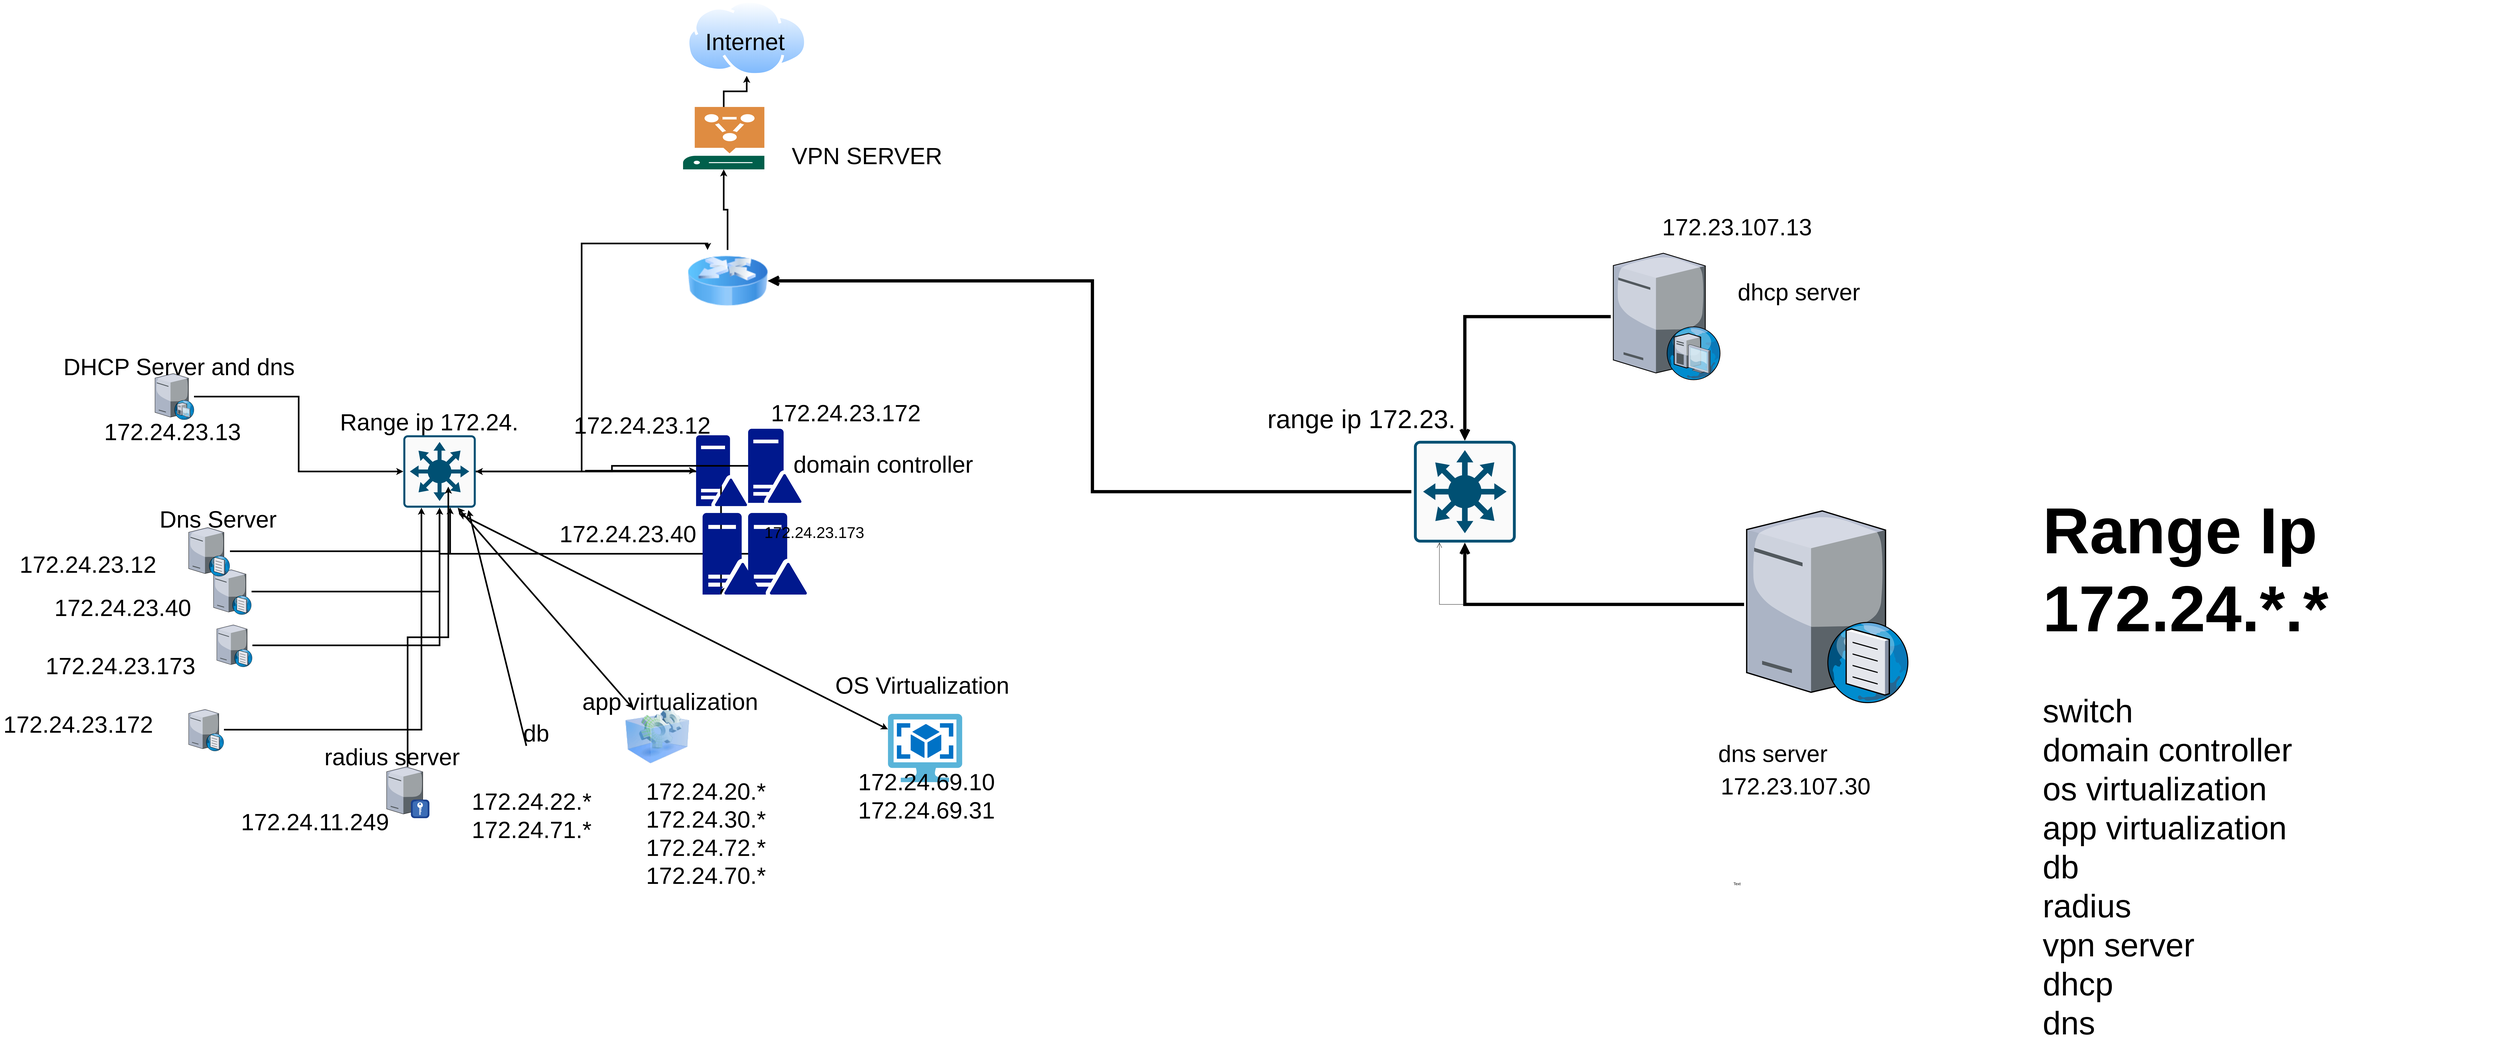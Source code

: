 <mxfile version="15.3.5" type="github">
  <diagram id="l8hXMBHkgcEJcSW0mbfh" name="Page-1">
    <mxGraphModel dx="9849" dy="3423" grid="1" gridSize="10" guides="1" tooltips="1" connect="1" arrows="1" fold="1" page="1" pageScale="1" pageWidth="1169" pageHeight="827" math="0" shadow="0">
      <root>
        <mxCell id="0" />
        <mxCell id="1" parent="0" />
        <mxCell id="v-oxT2buTYklCNRCgCxq-1" value="" style="aspect=fixed;perimeter=ellipsePerimeter;html=1;align=center;shadow=0;dashed=0;spacingTop=3;image;image=img/lib/active_directory/internet_cloud.svg;strokeWidth=5;" parent="1" vertex="1">
          <mxGeometry x="1680.72" y="1421" width="370" height="233.1" as="geometry" />
        </mxCell>
        <mxCell id="v-oxT2buTYklCNRCgCxq-2" value="&lt;font style=&quot;font-size: 72px&quot;&gt;Internet&lt;/font&gt;" style="text;html=1;align=center;verticalAlign=middle;resizable=0;points=[];autosize=1;strokeColor=none;fillColor=none;strokeWidth=5;" parent="1" vertex="1">
          <mxGeometry x="1730" y="1530" width="260" height="40" as="geometry" />
        </mxCell>
        <mxCell id="v-oxT2buTYklCNRCgCxq-72" style="edgeStyle=orthogonalEdgeStyle;rounded=0;orthogonalLoop=1;jettySize=auto;html=1;entryX=0.5;entryY=1;entryDx=0;entryDy=0;strokeWidth=5;" parent="1" source="v-oxT2buTYklCNRCgCxq-3" target="v-oxT2buTYklCNRCgCxq-1" edge="1">
          <mxGeometry relative="1" as="geometry" />
        </mxCell>
        <mxCell id="v-oxT2buTYklCNRCgCxq-3" value="" style="sketch=0;pointerEvents=1;shadow=0;dashed=0;html=1;strokeColor=none;fillColor=#005F4B;labelPosition=center;verticalLabelPosition=bottom;verticalAlign=top;align=center;outlineConnect=0;shape=mxgraph.veeam2.vpn_server;strokeWidth=5;" parent="1" vertex="1">
          <mxGeometry x="1670" y="1750" width="250" height="192" as="geometry" />
        </mxCell>
        <mxCell id="v-oxT2buTYklCNRCgCxq-4" value="&lt;font style=&quot;font-size: 72px&quot;&gt;VPN SERVER&lt;/font&gt;" style="text;html=1;align=center;verticalAlign=middle;resizable=0;points=[];autosize=1;strokeColor=none;fillColor=none;strokeWidth=5;" parent="1" vertex="1">
          <mxGeometry x="1995" y="1881" width="480" height="40" as="geometry" />
        </mxCell>
        <mxCell id="v-oxT2buTYklCNRCgCxq-15" style="edgeStyle=orthogonalEdgeStyle;rounded=0;orthogonalLoop=1;jettySize=auto;html=1;strokeWidth=5;" parent="1" source="v-oxT2buTYklCNRCgCxq-5" target="v-oxT2buTYklCNRCgCxq-9" edge="1">
          <mxGeometry relative="1" as="geometry" />
        </mxCell>
        <mxCell id="v-oxT2buTYklCNRCgCxq-16" style="edgeStyle=orthogonalEdgeStyle;rounded=0;orthogonalLoop=1;jettySize=auto;html=1;entryX=0.314;entryY=1.005;entryDx=0;entryDy=0;entryPerimeter=0;strokeWidth=5;" parent="1" source="v-oxT2buTYklCNRCgCxq-5" target="v-oxT2buTYklCNRCgCxq-12" edge="1">
          <mxGeometry relative="1" as="geometry" />
        </mxCell>
        <mxCell id="v-oxT2buTYklCNRCgCxq-73" style="edgeStyle=orthogonalEdgeStyle;rounded=0;orthogonalLoop=1;jettySize=auto;html=1;entryX=0.25;entryY=0;entryDx=0;entryDy=0;strokeWidth=5;" parent="1" source="v-oxT2buTYklCNRCgCxq-5" target="v-oxT2buTYklCNRCgCxq-54" edge="1">
          <mxGeometry relative="1" as="geometry" />
        </mxCell>
        <mxCell id="v-oxT2buTYklCNRCgCxq-5" value="" style="sketch=0;points=[[0.015,0.015,0],[0.985,0.015,0],[0.985,0.985,0],[0.015,0.985,0],[0.25,0,0],[0.5,0,0],[0.75,0,0],[1,0.25,0],[1,0.5,0],[1,0.75,0],[0.75,1,0],[0.5,1,0],[0.25,1,0],[0,0.75,0],[0,0.5,0],[0,0.25,0]];verticalLabelPosition=bottom;html=1;verticalAlign=top;aspect=fixed;align=center;pointerEvents=1;shape=mxgraph.cisco19.rect;prIcon=l3_switch;fillColor=#FAFAFA;strokeColor=#005073;strokeWidth=5;" parent="1" vertex="1">
          <mxGeometry x="810" y="2760" width="222.7" height="222.7" as="geometry" />
        </mxCell>
        <mxCell id="v-oxT2buTYklCNRCgCxq-62" style="edgeStyle=orthogonalEdgeStyle;rounded=0;orthogonalLoop=1;jettySize=auto;html=1;entryX=0;entryY=0.5;entryDx=0;entryDy=0;entryPerimeter=0;strokeWidth=5;" parent="1" source="v-oxT2buTYklCNRCgCxq-6" target="v-oxT2buTYklCNRCgCxq-5" edge="1">
          <mxGeometry relative="1" as="geometry" />
        </mxCell>
        <mxCell id="v-oxT2buTYklCNRCgCxq-6" value="" style="verticalLabelPosition=bottom;sketch=0;aspect=fixed;html=1;verticalAlign=top;strokeColor=none;align=center;outlineConnect=0;shape=mxgraph.citrix.dhcp_server;strokeWidth=5;" parent="1" vertex="1">
          <mxGeometry x="46.5" y="2570" width="120" height="142.1" as="geometry" />
        </mxCell>
        <mxCell id="v-oxT2buTYklCNRCgCxq-8" value="&lt;font style=&quot;font-size: 72px&quot;&gt;DHCP Server and dns&lt;/font&gt;" style="text;html=1;align=center;verticalAlign=middle;resizable=0;points=[];autosize=1;strokeColor=none;fillColor=none;strokeWidth=5;" parent="1" vertex="1">
          <mxGeometry x="-245" y="2530" width="730" height="40" as="geometry" />
        </mxCell>
        <mxCell id="v-oxT2buTYklCNRCgCxq-9" value="" style="sketch=0;aspect=fixed;pointerEvents=1;shadow=0;dashed=0;html=1;strokeColor=none;labelPosition=center;verticalLabelPosition=bottom;verticalAlign=top;align=center;fillColor=#00188D;shape=mxgraph.mscae.enterprise.domain_controller;strokeWidth=5;" parent="1" vertex="1">
          <mxGeometry x="1710" y="2760" width="156.88" height="217.89" as="geometry" />
        </mxCell>
        <mxCell id="v-oxT2buTYklCNRCgCxq-78" style="edgeStyle=orthogonalEdgeStyle;rounded=0;orthogonalLoop=1;jettySize=auto;html=1;entryX=0.646;entryY=0.994;entryDx=0;entryDy=0;entryPerimeter=0;strokeWidth=5;" parent="1" source="v-oxT2buTYklCNRCgCxq-10" target="v-oxT2buTYklCNRCgCxq-5" edge="1">
          <mxGeometry relative="1" as="geometry" />
        </mxCell>
        <mxCell id="v-oxT2buTYklCNRCgCxq-10" value="" style="sketch=0;aspect=fixed;pointerEvents=1;shadow=0;dashed=0;html=1;strokeColor=none;labelPosition=center;verticalLabelPosition=bottom;verticalAlign=top;align=center;fillColor=#00188D;shape=mxgraph.mscae.enterprise.domain_controller;strokeWidth=5;" parent="1" vertex="1">
          <mxGeometry x="1870" y="2999" width="180.72" height="251" as="geometry" />
        </mxCell>
        <mxCell id="v-oxT2buTYklCNRCgCxq-79" style="edgeStyle=orthogonalEdgeStyle;rounded=0;orthogonalLoop=1;jettySize=auto;html=1;strokeWidth=5;" parent="1" source="v-oxT2buTYklCNRCgCxq-11" target="v-oxT2buTYklCNRCgCxq-5" edge="1">
          <mxGeometry relative="1" as="geometry" />
        </mxCell>
        <mxCell id="v-oxT2buTYklCNRCgCxq-11" value="" style="sketch=0;aspect=fixed;pointerEvents=1;shadow=0;dashed=0;html=1;strokeColor=none;labelPosition=center;verticalLabelPosition=bottom;verticalAlign=top;align=center;fillColor=#00188D;shape=mxgraph.mscae.enterprise.domain_controller;strokeWidth=5;" parent="1" vertex="1">
          <mxGeometry x="1870" y="2740" width="164.08" height="227.89" as="geometry" />
        </mxCell>
        <mxCell id="v-oxT2buTYklCNRCgCxq-77" style="edgeStyle=orthogonalEdgeStyle;rounded=0;orthogonalLoop=1;jettySize=auto;html=1;strokeWidth=5;" parent="1" source="v-oxT2buTYklCNRCgCxq-12" target="v-oxT2buTYklCNRCgCxq-5" edge="1">
          <mxGeometry relative="1" as="geometry" />
        </mxCell>
        <mxCell id="v-oxT2buTYklCNRCgCxq-12" value="" style="sketch=0;aspect=fixed;pointerEvents=1;shadow=0;dashed=0;html=1;strokeColor=none;labelPosition=center;verticalLabelPosition=bottom;verticalAlign=top;align=center;fillColor=#00188D;shape=mxgraph.mscae.enterprise.domain_controller;strokeWidth=5;" parent="1" vertex="1">
          <mxGeometry x="1730" y="2999" width="180.72" height="251" as="geometry" />
        </mxCell>
        <mxCell id="v-oxT2buTYklCNRCgCxq-14" value="&lt;font style=&quot;font-size: 72px&quot;&gt;172.24.23.13&lt;/font&gt;" style="text;html=1;align=center;verticalAlign=middle;resizable=0;points=[];autosize=1;strokeColor=none;fillColor=none;strokeWidth=5;" parent="1" vertex="1">
          <mxGeometry x="-120" y="2730" width="440" height="40" as="geometry" />
        </mxCell>
        <mxCell id="v-oxT2buTYklCNRCgCxq-21" value="&lt;font style=&quot;font-size: 72px&quot;&gt;172.24.23.172&lt;/font&gt;" style="text;html=1;align=center;verticalAlign=middle;resizable=0;points=[];autosize=1;strokeColor=none;fillColor=none;strokeWidth=5;" parent="1" vertex="1">
          <mxGeometry x="1930" y="2672.1" width="480" height="40" as="geometry" />
        </mxCell>
        <mxCell id="v-oxT2buTYklCNRCgCxq-22" value="&lt;font style=&quot;font-size: 48px&quot;&gt;172.24.23.173&lt;/font&gt;" style="text;html=1;align=center;verticalAlign=middle;resizable=0;points=[];autosize=1;strokeColor=none;fillColor=none;strokeWidth=5;" parent="1" vertex="1">
          <mxGeometry x="1913" y="3044" width="320" height="30" as="geometry" />
        </mxCell>
        <mxCell id="v-oxT2buTYklCNRCgCxq-24" value="&lt;font style=&quot;font-size: 72px&quot;&gt;172.24.23.12&lt;/font&gt;" style="text;html=1;align=center;verticalAlign=middle;resizable=0;points=[];autosize=1;strokeColor=none;fillColor=none;strokeWidth=5;" parent="1" vertex="1">
          <mxGeometry x="1323.7" y="2710" width="440" height="40" as="geometry" />
        </mxCell>
        <mxCell id="v-oxT2buTYklCNRCgCxq-25" value="&lt;font style=&quot;font-size: 72px&quot;&gt;domain controller&lt;/font&gt;" style="text;html=1;align=center;verticalAlign=middle;resizable=0;points=[];autosize=1;strokeColor=none;fillColor=none;strokeWidth=5;" parent="1" vertex="1">
          <mxGeometry x="2000" y="2830" width="570" height="40" as="geometry" />
        </mxCell>
        <mxCell id="v-oxT2buTYklCNRCgCxq-39" style="edgeStyle=orthogonalEdgeStyle;rounded=0;orthogonalLoop=1;jettySize=auto;html=1;strokeWidth=5;" parent="1" source="v-oxT2buTYklCNRCgCxq-26" target="v-oxT2buTYklCNRCgCxq-5" edge="1">
          <mxGeometry relative="1" as="geometry" />
        </mxCell>
        <mxCell id="v-oxT2buTYklCNRCgCxq-26" value="" style="verticalLabelPosition=bottom;sketch=0;aspect=fixed;html=1;verticalAlign=top;strokeColor=none;align=center;outlineConnect=0;shape=mxgraph.citrix.dns_server;strokeWidth=5;" parent="1" vertex="1">
          <mxGeometry x="226.5" y="3170" width="116.93" height="141.39" as="geometry" />
        </mxCell>
        <mxCell id="v-oxT2buTYklCNRCgCxq-40" style="edgeStyle=orthogonalEdgeStyle;rounded=0;orthogonalLoop=1;jettySize=auto;html=1;strokeWidth=5;" parent="1" source="v-oxT2buTYklCNRCgCxq-27" target="v-oxT2buTYklCNRCgCxq-5" edge="1">
          <mxGeometry relative="1" as="geometry" />
        </mxCell>
        <mxCell id="v-oxT2buTYklCNRCgCxq-27" value="" style="verticalLabelPosition=bottom;sketch=0;aspect=fixed;html=1;verticalAlign=top;strokeColor=none;align=center;outlineConnect=0;shape=mxgraph.citrix.dns_server;strokeWidth=5;" parent="1" vertex="1">
          <mxGeometry x="150" y="3040" width="127.02" height="153.59" as="geometry" />
        </mxCell>
        <mxCell id="v-oxT2buTYklCNRCgCxq-38" style="edgeStyle=orthogonalEdgeStyle;rounded=0;orthogonalLoop=1;jettySize=auto;html=1;entryX=0.5;entryY=1;entryDx=0;entryDy=0;entryPerimeter=0;strokeWidth=5;" parent="1" source="v-oxT2buTYklCNRCgCxq-28" target="v-oxT2buTYklCNRCgCxq-5" edge="1">
          <mxGeometry relative="1" as="geometry" />
        </mxCell>
        <mxCell id="v-oxT2buTYklCNRCgCxq-28" value="" style="verticalLabelPosition=bottom;sketch=0;aspect=fixed;html=1;verticalAlign=top;strokeColor=none;align=center;outlineConnect=0;shape=mxgraph.citrix.dns_server;strokeWidth=5;" parent="1" vertex="1">
          <mxGeometry x="236.5" y="3340" width="109.49" height="132.39" as="geometry" />
        </mxCell>
        <mxCell id="v-oxT2buTYklCNRCgCxq-37" style="edgeStyle=orthogonalEdgeStyle;rounded=0;orthogonalLoop=1;jettySize=auto;html=1;entryX=0.25;entryY=1;entryDx=0;entryDy=0;entryPerimeter=0;strokeWidth=5;" parent="1" source="v-oxT2buTYklCNRCgCxq-30" target="v-oxT2buTYklCNRCgCxq-5" edge="1">
          <mxGeometry relative="1" as="geometry" />
        </mxCell>
        <mxCell id="v-oxT2buTYklCNRCgCxq-30" value="" style="verticalLabelPosition=bottom;sketch=0;aspect=fixed;html=1;verticalAlign=top;strokeColor=none;align=center;outlineConnect=0;shape=mxgraph.citrix.dns_server;strokeWidth=5;" parent="1" vertex="1">
          <mxGeometry x="150" y="3600" width="108.55" height="131.25" as="geometry" />
        </mxCell>
        <mxCell id="v-oxT2buTYklCNRCgCxq-32" value="&lt;font style=&quot;font-size: 72px&quot;&gt;172.24.23.172&lt;/font&gt;" style="text;html=1;align=center;verticalAlign=middle;resizable=0;points=[];autosize=1;strokeColor=none;fillColor=none;strokeWidth=5;" parent="1" vertex="1">
          <mxGeometry x="-430" y="3630.0" width="480" height="40" as="geometry" />
        </mxCell>
        <mxCell id="v-oxT2buTYklCNRCgCxq-33" value="&lt;font style=&quot;font-size: 72px&quot;&gt;172.24.23.173&lt;/font&gt;" style="text;html=1;align=center;verticalAlign=middle;resizable=0;points=[];autosize=1;strokeColor=none;fillColor=none;strokeWidth=5;" parent="1" vertex="1">
          <mxGeometry x="-300" y="3449.89" width="480" height="40" as="geometry" />
        </mxCell>
        <mxCell id="v-oxT2buTYklCNRCgCxq-34" value="&lt;font style=&quot;font-size: 72px&quot;&gt;172.24.23.40&lt;/font&gt;" style="text;html=1;align=center;verticalAlign=middle;resizable=0;points=[];autosize=1;strokeColor=none;fillColor=none;strokeWidth=5;" parent="1" vertex="1">
          <mxGeometry x="-273.5" y="3271.39" width="440" height="40" as="geometry" />
        </mxCell>
        <mxCell id="v-oxT2buTYklCNRCgCxq-35" value="&lt;font style=&quot;font-size: 72px&quot;&gt;172.24.23.12&lt;/font&gt;" style="text;html=1;align=center;verticalAlign=middle;resizable=0;points=[];autosize=1;strokeColor=none;fillColor=none;strokeWidth=5;" parent="1" vertex="1">
          <mxGeometry x="-380" y="3137.89" width="440" height="40" as="geometry" />
        </mxCell>
        <mxCell id="v-oxT2buTYklCNRCgCxq-42" value="&lt;font style=&quot;font-size: 72px&quot;&gt;&lt;font&gt;Dns &lt;/font&gt;&lt;font&gt;Server&lt;/font&gt;&lt;/font&gt;" style="text;html=1;align=center;verticalAlign=middle;resizable=0;points=[];autosize=1;strokeColor=none;fillColor=none;strokeWidth=5;" parent="1" vertex="1">
          <mxGeometry x="50" y="2999" width="380" height="40" as="geometry" />
        </mxCell>
        <mxCell id="v-oxT2buTYklCNRCgCxq-43" value="" style="sketch=0;aspect=fixed;html=1;points=[];align=center;image;fontSize=12;image=img/lib/mscae/OS_Images_Classic.svg;strokeWidth=5;" parent="1" vertex="1">
          <mxGeometry x="2300" y="3617" width="228.26" height="210" as="geometry" />
        </mxCell>
        <mxCell id="v-oxT2buTYklCNRCgCxq-44" value="&lt;font&gt;&lt;font style=&quot;font-size: 72px&quot;&gt;172.24.69.10&lt;br&gt;172.24.69.31&lt;/font&gt;&lt;br&gt;&lt;/font&gt;" style="text;html=1;align=center;verticalAlign=middle;resizable=0;points=[];autosize=1;strokeColor=none;fillColor=none;strokeWidth=5;" parent="1" vertex="1">
          <mxGeometry x="2198" y="3830.0" width="440" height="80" as="geometry" />
        </mxCell>
        <mxCell id="v-oxT2buTYklCNRCgCxq-45" value="&lt;font style=&quot;font-size: 72px&quot;&gt;OS Virtualization&lt;/font&gt;" style="text;html=1;align=center;verticalAlign=middle;resizable=0;points=[];autosize=1;strokeColor=none;fillColor=none;strokeWidth=5;" parent="1" vertex="1">
          <mxGeometry x="2130" y="3510" width="550" height="40" as="geometry" />
        </mxCell>
        <mxCell id="v-oxT2buTYklCNRCgCxq-46" value="" style="shape=image;html=1;verticalAlign=top;verticalLabelPosition=bottom;labelBackgroundColor=#ffffff;imageAspect=0;aspect=fixed;image=https://cdn2.iconfinder.com/data/icons/whcompare-isometric-web-hosting-servers/50/database-cache-128.png;strokeWidth=5;" parent="1" vertex="1">
          <mxGeometry x="1140" y="3715.38" width="128" height="128" as="geometry" />
        </mxCell>
        <mxCell id="v-oxT2buTYklCNRCgCxq-47" value="&lt;font style=&quot;font-size: 72px&quot;&gt;172.24.22.*&lt;br&gt;172.24.71.*&lt;/font&gt;" style="text;html=1;align=center;verticalAlign=middle;resizable=0;points=[];autosize=1;strokeColor=none;fillColor=none;strokeWidth=5;" parent="1" vertex="1">
          <mxGeometry x="1014" y="3890" width="380" height="80" as="geometry" />
        </mxCell>
        <mxCell id="v-oxT2buTYklCNRCgCxq-48" value="" style="image;html=1;image=img/lib/clip_art/computers/Virtual_Application_128x128.png;strokeWidth=5;" parent="1" vertex="1">
          <mxGeometry x="1470" y="3600" width="240" height="170" as="geometry" />
        </mxCell>
        <mxCell id="v-oxT2buTYklCNRCgCxq-49" value="&lt;font style=&quot;font-size: 72px&quot;&gt;db&lt;/font&gt;" style="text;html=1;align=center;verticalAlign=middle;resizable=0;points=[];autosize=1;strokeColor=none;fillColor=none;strokeWidth=5;" parent="1" vertex="1">
          <mxGeometry x="1168" y="3656.63" width="100" height="40" as="geometry" />
        </mxCell>
        <mxCell id="v-oxT2buTYklCNRCgCxq-50" value="&lt;font&gt;&lt;font style=&quot;font-size: 72px&quot;&gt;172.24.20.*&lt;br&gt;172.24.30.*&lt;br&gt;172.24.72.*&lt;br&gt;172.24.70.*&lt;/font&gt;&lt;br&gt;&lt;/font&gt;" style="text;html=1;align=center;verticalAlign=middle;resizable=0;points=[];autosize=1;strokeColor=none;fillColor=none;strokeWidth=5;" parent="1" vertex="1">
          <mxGeometry x="1550" y="3910" width="380" height="150" as="geometry" />
        </mxCell>
        <mxCell id="v-oxT2buTYklCNRCgCxq-64" style="edgeStyle=orthogonalEdgeStyle;rounded=0;orthogonalLoop=1;jettySize=auto;html=1;entryX=0.621;entryY=0.709;entryDx=0;entryDy=0;entryPerimeter=0;strokeWidth=5;" parent="1" source="v-oxT2buTYklCNRCgCxq-51" target="v-oxT2buTYklCNRCgCxq-5" edge="1">
          <mxGeometry relative="1" as="geometry" />
        </mxCell>
        <mxCell id="v-oxT2buTYklCNRCgCxq-51" value="" style="verticalLabelPosition=bottom;sketch=0;aspect=fixed;html=1;verticalAlign=top;strokeColor=none;align=center;outlineConnect=0;shape=mxgraph.citrix.radius_server;strokeWidth=5;" parent="1" vertex="1">
          <mxGeometry x="758.69" y="3780" width="129.01" height="155.5" as="geometry" />
        </mxCell>
        <mxCell id="v-oxT2buTYklCNRCgCxq-52" value="&lt;font style=&quot;font-size: 72px&quot;&gt;radius server&lt;/font&gt;" style="text;html=1;align=center;verticalAlign=middle;resizable=0;points=[];autosize=1;strokeColor=none;fillColor=none;strokeWidth=5;" parent="1" vertex="1">
          <mxGeometry x="560" y="3730" width="430" height="40" as="geometry" />
        </mxCell>
        <mxCell id="v-oxT2buTYklCNRCgCxq-53" value="&lt;font style=&quot;font-size: 72px&quot;&gt;172.24.11.249&lt;/font&gt;" style="text;html=1;align=center;verticalAlign=middle;resizable=0;points=[];autosize=1;strokeColor=none;fillColor=none;strokeWidth=5;" parent="1" vertex="1">
          <mxGeometry x="303.0" y="3930" width="470" height="40" as="geometry" />
        </mxCell>
        <mxCell id="v-oxT2buTYklCNRCgCxq-56" style="edgeStyle=orthogonalEdgeStyle;rounded=0;orthogonalLoop=1;jettySize=auto;html=1;strokeWidth=5;" parent="1" source="v-oxT2buTYklCNRCgCxq-54" target="v-oxT2buTYklCNRCgCxq-3" edge="1">
          <mxGeometry relative="1" as="geometry" />
        </mxCell>
        <mxCell id="v-oxT2buTYklCNRCgCxq-54" value="" style="image;html=1;image=img/lib/clip_art/networking/Router_Icon_128x128.png;strokeWidth=5;" parent="1" vertex="1">
          <mxGeometry x="1683.7" y="2190" width="246.3" height="190" as="geometry" />
        </mxCell>
        <mxCell id="v-oxT2buTYklCNRCgCxq-67" value="" style="endArrow=classic;html=1;strokeWidth=5;" parent="1" source="v-oxT2buTYklCNRCgCxq-46" edge="1">
          <mxGeometry width="50" height="50" relative="1" as="geometry">
            <mxPoint x="1520" y="3680" as="sourcePoint" />
            <mxPoint x="1010" y="2990" as="targetPoint" />
          </mxGeometry>
        </mxCell>
        <mxCell id="v-oxT2buTYklCNRCgCxq-68" value="" style="endArrow=classic;startArrow=classic;html=1;entryX=0.75;entryY=1;entryDx=0;entryDy=0;entryPerimeter=0;strokeWidth=5;" parent="1" source="v-oxT2buTYklCNRCgCxq-48" target="v-oxT2buTYklCNRCgCxq-5" edge="1">
          <mxGeometry width="50" height="50" relative="1" as="geometry">
            <mxPoint x="1530" y="3440" as="sourcePoint" />
            <mxPoint x="1580" y="3390" as="targetPoint" />
          </mxGeometry>
        </mxCell>
        <mxCell id="v-oxT2buTYklCNRCgCxq-69" value="&lt;font style=&quot;font-size: 72px&quot;&gt;&lt;font&gt;app virtu&lt;/font&gt;&lt;font&gt;alization&lt;/font&gt;&lt;/font&gt;" style="text;html=1;align=center;verticalAlign=middle;resizable=0;points=[];autosize=1;strokeColor=none;fillColor=none;strokeWidth=5;" parent="1" vertex="1">
          <mxGeometry x="1350" y="3560" width="560" height="40" as="geometry" />
        </mxCell>
        <mxCell id="v-oxT2buTYklCNRCgCxq-70" value="" style="endArrow=classic;startArrow=classic;html=1;strokeWidth=5;" parent="1" source="v-oxT2buTYklCNRCgCxq-43" edge="1">
          <mxGeometry width="50" height="50" relative="1" as="geometry">
            <mxPoint x="1670" y="3350" as="sourcePoint" />
            <mxPoint x="980" y="3000" as="targetPoint" />
          </mxGeometry>
        </mxCell>
        <mxCell id="v-oxT2buTYklCNRCgCxq-23" value="&lt;font style=&quot;font-size: 72px&quot;&gt;172.24.23.40&lt;/font&gt;" style="text;html=1;align=center;verticalAlign=middle;resizable=0;points=[];autosize=1;strokeColor=none;fillColor=none;strokeWidth=5;" parent="1" vertex="1">
          <mxGeometry x="1280" y="3044" width="440" height="40" as="geometry" />
        </mxCell>
        <mxCell id="v-oxT2buTYklCNRCgCxq-74" value="&lt;font style=&quot;font-size: 72px&quot;&gt;Range ip 172.24.&lt;/font&gt;" style="text;html=1;align=center;verticalAlign=middle;resizable=0;points=[];autosize=1;strokeColor=none;fillColor=none;strokeWidth=5;" parent="1" vertex="1">
          <mxGeometry x="609" y="2700" width="560" height="40" as="geometry" />
        </mxCell>
        <mxCell id="v-oxT2buTYklCNRCgCxq-75" value="&lt;font&gt;&lt;font style=&quot;font-size: 72px&quot;&gt;&lt;br&gt;&lt;/font&gt;&lt;br&gt;&lt;/font&gt;" style="text;html=1;align=center;verticalAlign=middle;resizable=0;points=[];autosize=1;strokeColor=none;fillColor=none;strokeWidth=5;" parent="1" vertex="1">
          <mxGeometry x="2261" y="4036" width="20" height="50" as="geometry" />
        </mxCell>
        <mxCell id="v-oxT2buTYklCNRCgCxq-85" value="&lt;h1&gt;Range Ip 172.24.*.*&lt;/h1&gt;&lt;div&gt;switch&lt;/div&gt;&lt;div&gt;domain controller&amp;nbsp;&lt;/div&gt;&lt;div&gt;os virtualization&amp;nbsp;&lt;/div&gt;&lt;div&gt;app virtualization&amp;nbsp;&lt;/div&gt;&lt;div&gt;db&amp;nbsp;&lt;/div&gt;&lt;div&gt;radius&amp;nbsp;&lt;/div&gt;&lt;div&gt;vpn server&lt;/div&gt;&lt;div&gt;dhcp&lt;/div&gt;&lt;div&gt;dns&lt;/div&gt;" style="text;html=1;strokeColor=none;fillColor=default;spacing=5;spacingTop=-20;whiteSpace=wrap;overflow=hidden;rounded=0;fontSize=100;strokeWidth=5;" parent="1" vertex="1">
          <mxGeometry x="5845" y="2810" width="1410" height="1880" as="geometry" />
        </mxCell>
        <mxCell id="Vrez7RpRRqNkDZ4VhC93-6" style="edgeStyle=orthogonalEdgeStyle;rounded=0;orthogonalLoop=1;jettySize=auto;html=1;entryX=0.5;entryY=0;entryDx=0;entryDy=0;entryPerimeter=0;endArrow=open;startSize=14;endSize=14;sourcePerimeterSpacing=8;targetPerimeterSpacing=8;strokeWidth=10;" parent="1" source="Vrez7RpRRqNkDZ4VhC93-1" target="Vrez7RpRRqNkDZ4VhC93-2" edge="1">
          <mxGeometry relative="1" as="geometry" />
        </mxCell>
        <mxCell id="Vrez7RpRRqNkDZ4VhC93-1" value="" style="verticalLabelPosition=bottom;sketch=0;aspect=fixed;html=1;verticalAlign=top;strokeColor=none;align=center;outlineConnect=0;shape=mxgraph.citrix.dhcp_server;hachureGap=4;pointerEvents=0;" parent="1" vertex="1">
          <mxGeometry x="4530" y="2200" width="329.33" height="390" as="geometry" />
        </mxCell>
        <mxCell id="Vrez7RpRRqNkDZ4VhC93-5" style="edgeStyle=orthogonalEdgeStyle;rounded=0;orthogonalLoop=1;jettySize=auto;html=1;entryX=1;entryY=0.5;entryDx=0;entryDy=0;endArrow=open;startSize=14;endSize=14;sourcePerimeterSpacing=8;targetPerimeterSpacing=8;strokeWidth=10;" parent="1" source="Vrez7RpRRqNkDZ4VhC93-2" target="v-oxT2buTYklCNRCgCxq-54" edge="1">
          <mxGeometry relative="1" as="geometry" />
        </mxCell>
        <mxCell id="Vrez7RpRRqNkDZ4VhC93-2" value="" style="sketch=0;points=[[0.015,0.015,0],[0.985,0.015,0],[0.985,0.985,0],[0.015,0.985,0],[0.25,0,0],[0.5,0,0],[0.75,0,0],[1,0.25,0],[1,0.5,0],[1,0.75,0],[0.75,1,0],[0.5,1,0],[0.25,1,0],[0,0.75,0],[0,0.5,0],[0,0.25,0]];verticalLabelPosition=bottom;html=1;verticalAlign=top;aspect=fixed;align=center;pointerEvents=1;shape=mxgraph.cisco19.rect;prIcon=l3_switch;fillColor=#FAFAFA;strokeColor=#005073;hachureGap=4;" parent="1" vertex="1">
          <mxGeometry x="3917" y="2777" width="313" height="313" as="geometry" />
        </mxCell>
        <mxCell id="Vrez7RpRRqNkDZ4VhC93-9" value="&lt;font style=&quot;font-size: 72px&quot;&gt;dhcp server&lt;/font&gt;" style="text;html=1;align=center;verticalAlign=middle;resizable=0;points=[];autosize=1;strokeColor=none;fillColor=none;" parent="1" vertex="1">
          <mxGeometry x="4905" y="2300" width="390" height="40" as="geometry" />
        </mxCell>
        <mxCell id="Vrez7RpRRqNkDZ4VhC93-10" value="&lt;font style=&quot;font-size: 80px&quot;&gt;range ip 172.23.&lt;/font&gt;" style="text;html=1;align=center;verticalAlign=middle;resizable=0;points=[];autosize=1;strokeColor=none;fillColor=none;fontSize=80;" parent="1" vertex="1">
          <mxGeometry x="3460" y="2660" width="590" height="100" as="geometry" />
        </mxCell>
        <mxCell id="Vrez7RpRRqNkDZ4VhC93-11" value="&lt;font style=&quot;font-size: 72px&quot;&gt;172.23.107.13&lt;/font&gt;" style="text;html=1;align=center;verticalAlign=middle;resizable=0;points=[];autosize=1;strokeColor=none;fillColor=none;" parent="1" vertex="1">
          <mxGeometry x="4670" y="2100" width="480" height="40" as="geometry" />
        </mxCell>
        <mxCell id="iORR3to10rfuiLWKSEvr-3" style="edgeStyle=orthogonalEdgeStyle;rounded=0;orthogonalLoop=1;jettySize=auto;html=1;entryX=0.25;entryY=1;entryDx=0;entryDy=0;entryPerimeter=0;endArrow=open;startSize=14;endSize=14;sourcePerimeterSpacing=8;targetPerimeterSpacing=8;" edge="1" parent="1" source="iORR3to10rfuiLWKSEvr-1" target="Vrez7RpRRqNkDZ4VhC93-2">
          <mxGeometry relative="1" as="geometry" />
        </mxCell>
        <mxCell id="iORR3to10rfuiLWKSEvr-4" style="edgeStyle=orthogonalEdgeStyle;rounded=0;orthogonalLoop=1;jettySize=auto;html=1;entryX=0.5;entryY=1;entryDx=0;entryDy=0;entryPerimeter=0;endArrow=open;startSize=14;endSize=14;sourcePerimeterSpacing=8;targetPerimeterSpacing=8;strokeWidth=10;" edge="1" parent="1" source="iORR3to10rfuiLWKSEvr-1" target="Vrez7RpRRqNkDZ4VhC93-2">
          <mxGeometry relative="1" as="geometry" />
        </mxCell>
        <mxCell id="iORR3to10rfuiLWKSEvr-1" value="" style="verticalLabelPosition=bottom;sketch=0;aspect=fixed;html=1;verticalAlign=top;strokeColor=none;align=center;outlineConnect=0;shape=mxgraph.citrix.dns_server;hachureGap=4;pointerEvents=0;" vertex="1" parent="1">
          <mxGeometry x="4940" y="2977.89" width="500" height="604.58" as="geometry" />
        </mxCell>
        <mxCell id="iORR3to10rfuiLWKSEvr-5" value="&lt;font style=&quot;font-size: 72px&quot;&gt;dns server&lt;/font&gt;" style="text;html=1;align=center;verticalAlign=middle;resizable=0;points=[];autosize=1;strokeColor=none;fillColor=none;" vertex="1" parent="1">
          <mxGeometry x="4845" y="3720" width="350" height="40" as="geometry" />
        </mxCell>
        <mxCell id="iORR3to10rfuiLWKSEvr-6" value="Text" style="text;html=1;align=center;verticalAlign=middle;resizable=0;points=[];autosize=1;strokeColor=none;fillColor=none;" vertex="1" parent="1">
          <mxGeometry x="4890" y="4130" width="40" height="20" as="geometry" />
        </mxCell>
        <mxCell id="iORR3to10rfuiLWKSEvr-8" value="&lt;font style=&quot;font-size: 72px&quot;&gt;172.23.107.30&lt;/font&gt;" style="text;html=1;align=center;verticalAlign=middle;resizable=0;points=[];autosize=1;strokeColor=none;fillColor=none;" vertex="1" parent="1">
          <mxGeometry x="4850" y="3820" width="480" height="40" as="geometry" />
        </mxCell>
      </root>
    </mxGraphModel>
  </diagram>
</mxfile>

